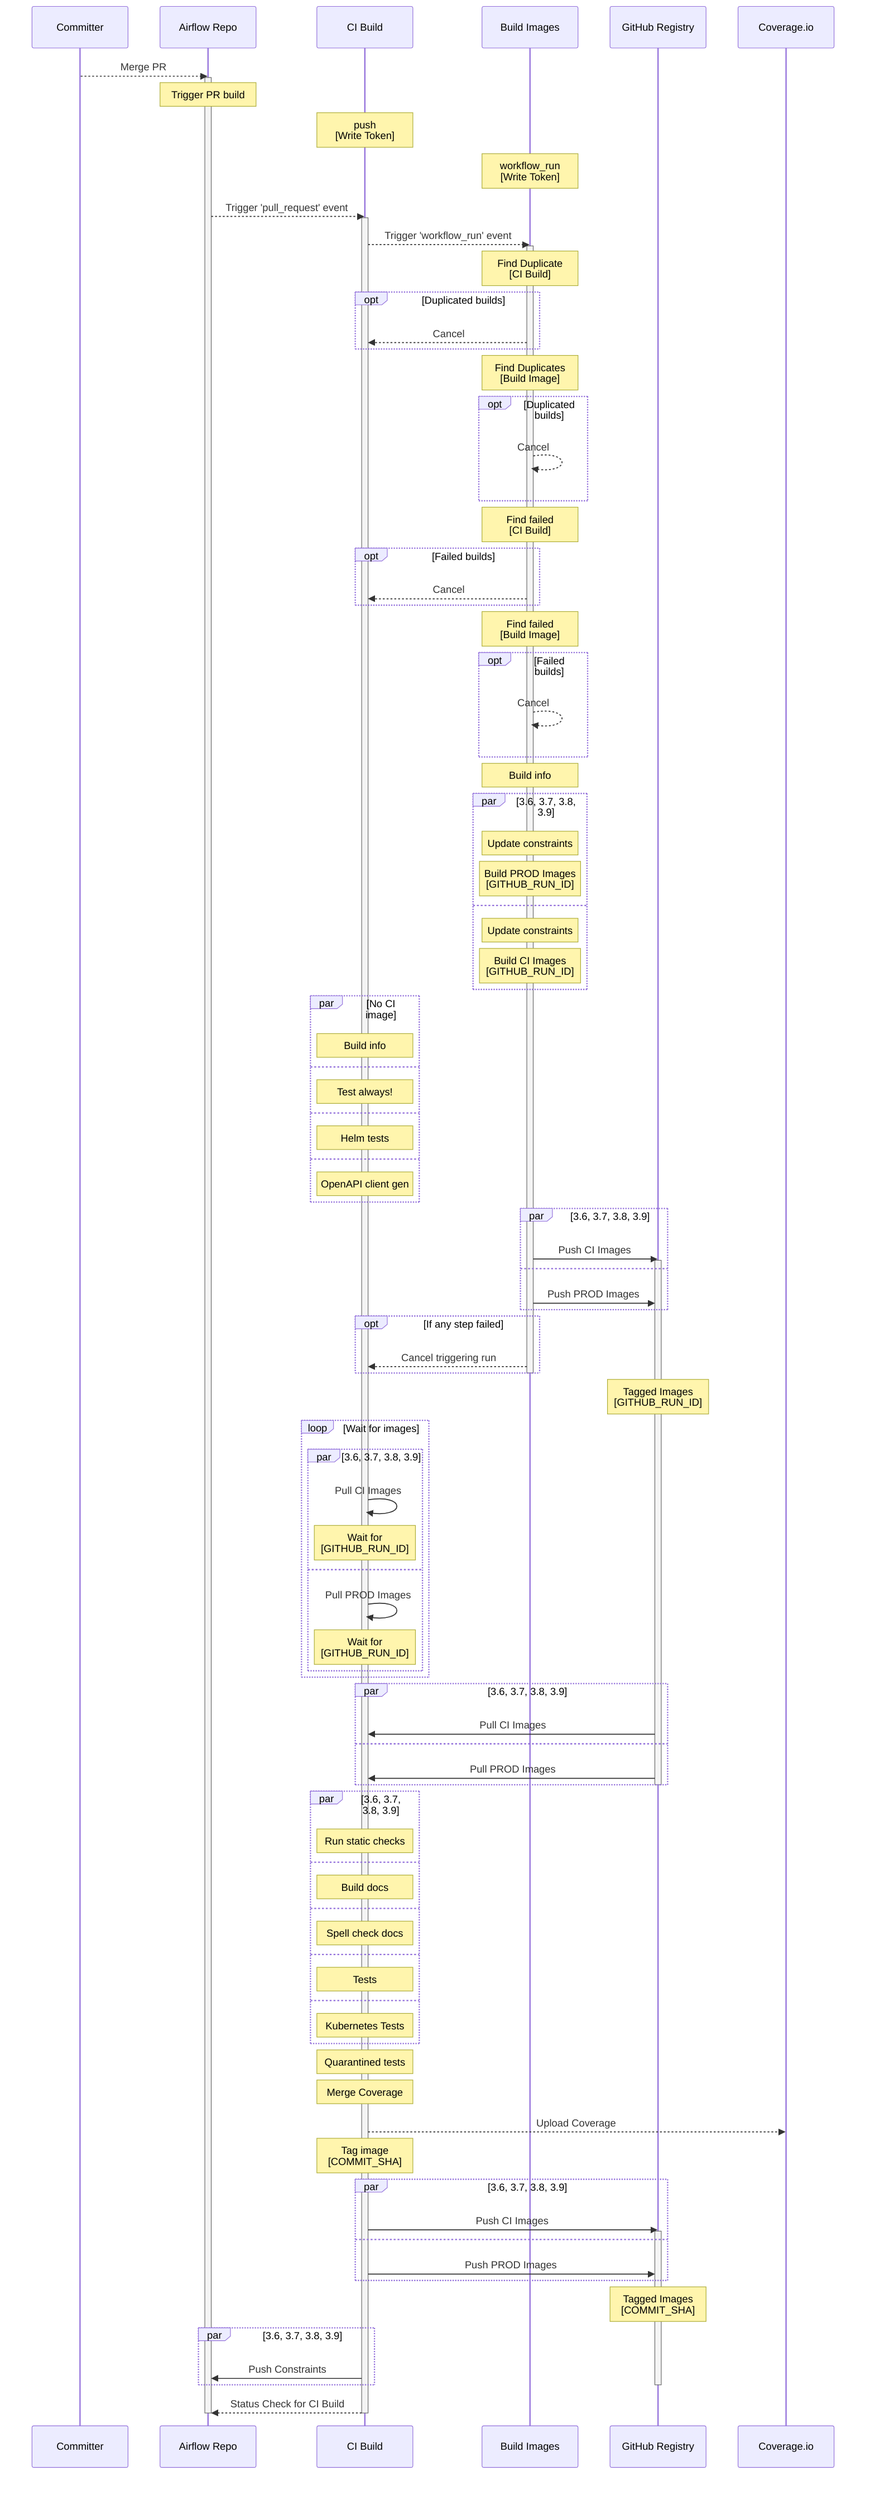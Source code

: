 %% Licensed to the Apache Software Foundation (ASF) under one
%% or more contributor license agreements.  See the NOTICE file
%% distributed with this work for additional information
%% regarding copyright ownership.  The ASF licenses this file
%% to you under the Apache License, Version 2.0 (the
%% "License"); you may not use this file except in compliance
%% with the License.  You may obtain a copy of the License at
%%
%%   http://www.apache.org/licenses/LICENSE-2.0
%%
%% Unless required by applicable law or agreed to in writing,
%% software distributed under the License is distributed on an
%% "AS IS" BASIS, WITHOUT WARRANTIES OR CONDITIONS OF ANY
%% KIND, either express or implied.  See the License for the
%% specific language governing permissions and limitations
%% under the License.

sequenceDiagram
    Committer -->> Airflow Repo: Merge PR
    activate Airflow Repo
    Note over Airflow Repo: Trigger PR build
    Note over CI Build: push<br>[Write Token]
    Note over Build Images: workflow_run<br>[Write Token]
    Airflow Repo -->> CI Build: Trigger 'pull_request' event
    activate CI Build
    CI Build -->> Build Images: Trigger 'workflow_run' event
    activate Build Images
    Note over Build Images: Find Duplicate<br>[CI Build]
    opt Duplicated builds
        Build Images -->> CI Build: Cancel
    end
    Note over Build Images: Find Duplicates<br>[Build Image]
    opt Duplicated builds
        Build Images -->> Build Images: Cancel
    end
    Note over Build Images: Find failed<br>[CI Build]
    opt Failed builds
        Build Images -->> CI Build: Cancel
    end
    Note over Build Images: Find failed<br>[Build Image]
    opt Failed builds
        Build Images -->> Build Images: Cancel
    end
    Note over Build Images: Build info
    par 3.6, 3.7, 3.8, 3.9
        Note over Build Images: Update constraints
        Note over Build Images: Build PROD Images<br>[GITHUB_RUN_ID]
    and
        Note over Build Images: Update constraints
        Note over Build Images: Build CI Images<br>[GITHUB_RUN_ID]
    end
    par No CI image
        Note over CI Build: Build info
    and
        Note over CI Build: Test always!
    and
        Note over CI Build: Helm tests
    and
        Note over CI Build: OpenAPI client gen
    end
    par 3.6, 3.7, 3.8, 3.9
        Build Images ->> GitHub Registry: Push CI Images
        activate GitHub Registry
    and
        Build Images ->> GitHub Registry: Push PROD Images
    end
    opt If any step failed
        Build Images -->> CI Build: Cancel triggering run
    end
    deactivate Build Images
    Note over GitHub Registry: Tagged Images<br>[GITHUB_RUN_ID]
    loop Wait for images
        par 3.6, 3.7, 3.8, 3.9
            CI Build ->> CI Build: Pull CI Images
            Note over CI Build: Wait for<br>[GITHUB_RUN_ID]
        and
            CI Build ->> CI Build: Pull PROD Images
            Note over CI Build: Wait for<br>[GITHUB_RUN_ID]
        end
    end
    par 3.6, 3.7, 3.8, 3.9
        GitHub Registry ->> CI Build: Pull CI Images
    and
        GitHub Registry ->> CI Build: Pull PROD Images
    end
    deactivate GitHub Registry
    par 3.6, 3.7, 3.8, 3.9
        Note over CI Build: Run static checks
    and
        Note over CI Build: Build docs
    and
        Note over CI Build: Spell check docs
    and
        Note over CI Build: Tests
    and
        Note over CI Build: Kubernetes  Tests
    end
    Note over CI Build: Quarantined tests
    Note over CI Build: Merge Coverage
    CI Build -->> Coverage.io: Upload Coverage
    Note over CI Build: Tag image<br>[COMMIT_SHA]
    par 3.6, 3.7, 3.8, 3.9
        CI Build ->> GitHub Registry: Push CI Images
        activate GitHub Registry
    and
        CI Build ->> GitHub Registry: Push PROD Images
    end
    Note over GitHub Registry: Tagged Images<br>[COMMIT_SHA]
    par 3.6, 3.7, 3.8, 3.9
        CI Build ->> Airflow Repo: Push Constraints
    end
    deactivate GitHub Registry
    CI Build -->> Airflow Repo: Status Check for CI Build
    deactivate Airflow Repo
    deactivate CI Build